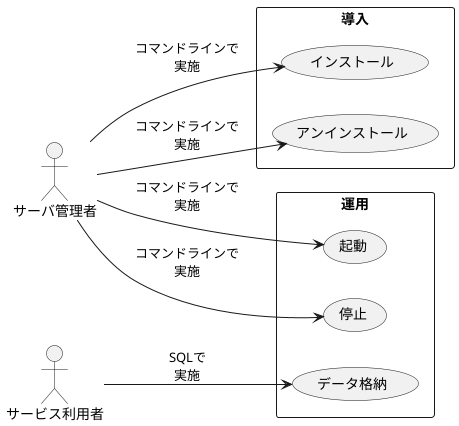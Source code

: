 @startuml
left to right direction

actor "サーバ管理者" as admin
actor "サービス利用者" as user

rectangle "導入" {
  usecase "インストール" as UC1
  usecase "アンインストール" as UC2
}
admin --> (UC1) : コマンドラインで\n実施
admin --> (UC2) : コマンドラインで\n実施

rectangle "運用" {
  usecase "起動" as UC3
  usecase "データ格納" as UC4
  usecase "停止" as UC5
}
admin --> (UC3) : コマンドラインで\n実施
user --> (UC4) : SQLで\n実施
admin --> (UC5) : コマンドラインで\n実施
@enduml
